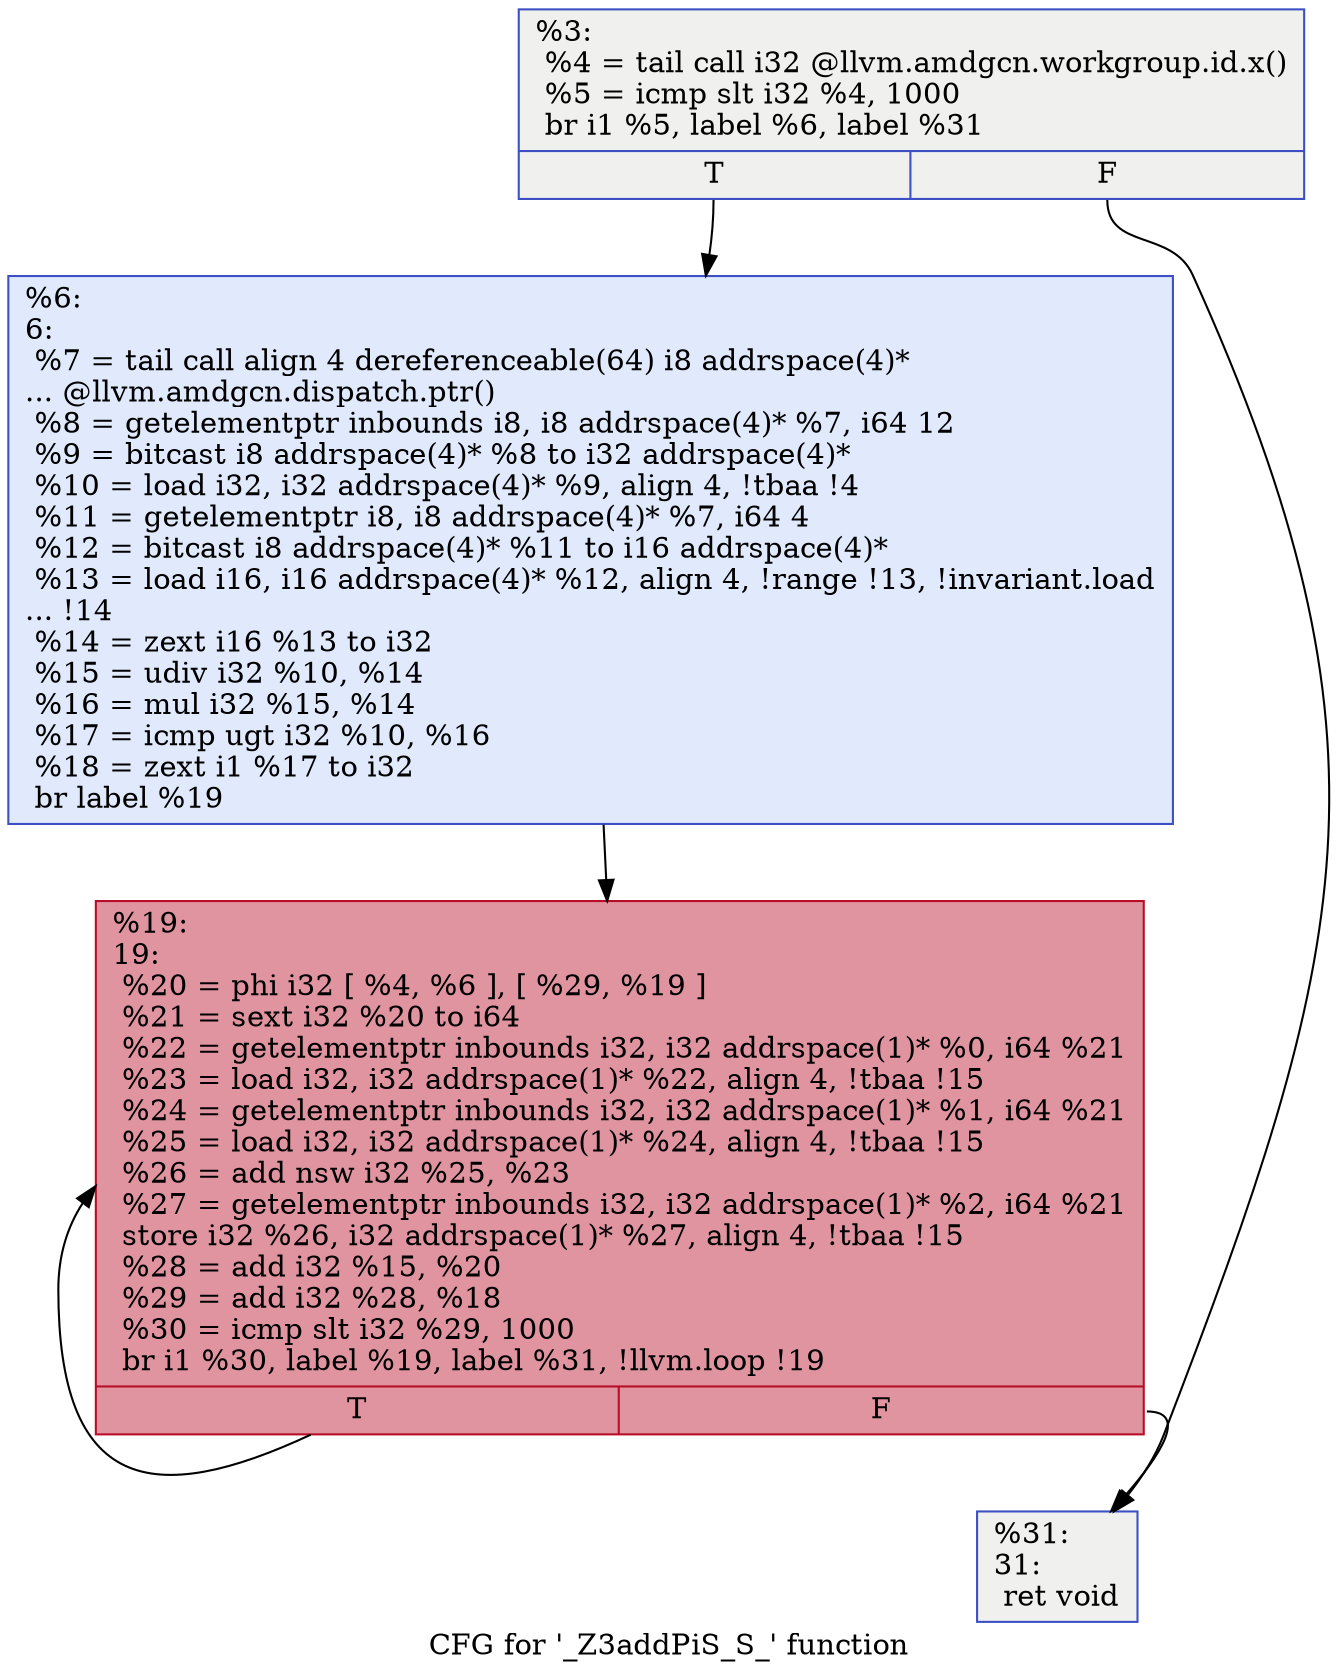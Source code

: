 digraph "CFG for '_Z3addPiS_S_' function" {
	label="CFG for '_Z3addPiS_S_' function";

	Node0x57d3320 [shape=record,color="#3d50c3ff", style=filled, fillcolor="#dedcdb70",label="{%3:\l  %4 = tail call i32 @llvm.amdgcn.workgroup.id.x()\l  %5 = icmp slt i32 %4, 1000\l  br i1 %5, label %6, label %31\l|{<s0>T|<s1>F}}"];
	Node0x57d3320:s0 -> Node0x57d3c00;
	Node0x57d3320:s1 -> Node0x57d3c90;
	Node0x57d3c00 [shape=record,color="#3d50c3ff", style=filled, fillcolor="#b9d0f970",label="{%6:\l6:                                                \l  %7 = tail call align 4 dereferenceable(64) i8 addrspace(4)*\l... @llvm.amdgcn.dispatch.ptr()\l  %8 = getelementptr inbounds i8, i8 addrspace(4)* %7, i64 12\l  %9 = bitcast i8 addrspace(4)* %8 to i32 addrspace(4)*\l  %10 = load i32, i32 addrspace(4)* %9, align 4, !tbaa !4\l  %11 = getelementptr i8, i8 addrspace(4)* %7, i64 4\l  %12 = bitcast i8 addrspace(4)* %11 to i16 addrspace(4)*\l  %13 = load i16, i16 addrspace(4)* %12, align 4, !range !13, !invariant.load\l... !14\l  %14 = zext i16 %13 to i32\l  %15 = udiv i32 %10, %14\l  %16 = mul i32 %15, %14\l  %17 = icmp ugt i32 %10, %16\l  %18 = zext i1 %17 to i32\l  br label %19\l}"];
	Node0x57d3c00 -> Node0x57d5570;
	Node0x57d5570 [shape=record,color="#b70d28ff", style=filled, fillcolor="#b70d2870",label="{%19:\l19:                                               \l  %20 = phi i32 [ %4, %6 ], [ %29, %19 ]\l  %21 = sext i32 %20 to i64\l  %22 = getelementptr inbounds i32, i32 addrspace(1)* %0, i64 %21\l  %23 = load i32, i32 addrspace(1)* %22, align 4, !tbaa !15\l  %24 = getelementptr inbounds i32, i32 addrspace(1)* %1, i64 %21\l  %25 = load i32, i32 addrspace(1)* %24, align 4, !tbaa !15\l  %26 = add nsw i32 %25, %23\l  %27 = getelementptr inbounds i32, i32 addrspace(1)* %2, i64 %21\l  store i32 %26, i32 addrspace(1)* %27, align 4, !tbaa !15\l  %28 = add i32 %15, %20\l  %29 = add i32 %28, %18\l  %30 = icmp slt i32 %29, 1000\l  br i1 %30, label %19, label %31, !llvm.loop !19\l|{<s0>T|<s1>F}}"];
	Node0x57d5570:s0 -> Node0x57d5570;
	Node0x57d5570:s1 -> Node0x57d3c90;
	Node0x57d3c90 [shape=record,color="#3d50c3ff", style=filled, fillcolor="#dedcdb70",label="{%31:\l31:                                               \l  ret void\l}"];
}
